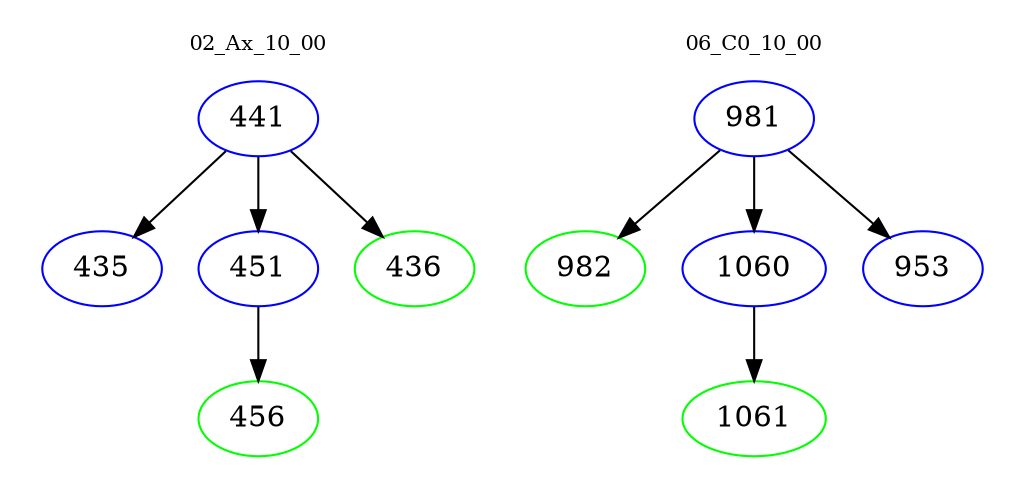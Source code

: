 digraph{
subgraph cluster_0 {
color = white
label = "02_Ax_10_00";
fontsize=10;
T0_441 [label="441", color="blue"]
T0_441 -> T0_435 [color="black"]
T0_435 [label="435", color="blue"]
T0_441 -> T0_451 [color="black"]
T0_451 [label="451", color="blue"]
T0_451 -> T0_456 [color="black"]
T0_456 [label="456", color="green"]
T0_441 -> T0_436 [color="black"]
T0_436 [label="436", color="green"]
}
subgraph cluster_1 {
color = white
label = "06_C0_10_00";
fontsize=10;
T1_981 [label="981", color="blue"]
T1_981 -> T1_982 [color="black"]
T1_982 [label="982", color="green"]
T1_981 -> T1_1060 [color="black"]
T1_1060 [label="1060", color="blue"]
T1_1060 -> T1_1061 [color="black"]
T1_1061 [label="1061", color="green"]
T1_981 -> T1_953 [color="black"]
T1_953 [label="953", color="blue"]
}
}
